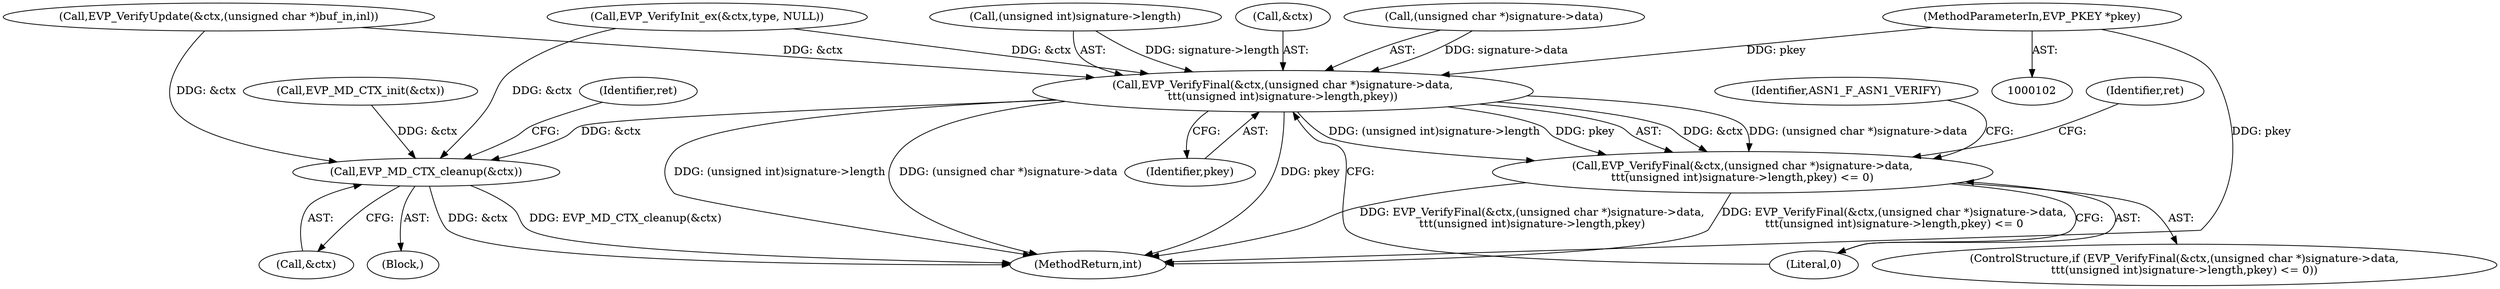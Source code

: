 digraph "0_openssl_684400ce192dac51df3d3e92b61830a6ef90be3e_0@pointer" {
"1000107" [label="(MethodParameterIn,EVP_PKEY *pkey)"];
"1000226" [label="(Call,EVP_VerifyFinal(&ctx,(unsigned char *)signature->data,\n\t\t\t(unsigned int)signature->length,pkey))"];
"1000225" [label="(Call,EVP_VerifyFinal(&ctx,(unsigned char *)signature->data,\n\t\t\t(unsigned int)signature->length,pkey) <= 0)"];
"1000253" [label="(Call,EVP_MD_CTX_cleanup(&ctx))"];
"1000225" [label="(Call,EVP_VerifyFinal(&ctx,(unsigned char *)signature->data,\n\t\t\t(unsigned int)signature->length,pkey) <= 0)"];
"1000227" [label="(Call,&ctx)"];
"1000240" [label="(Literal,0)"];
"1000193" [label="(Call,EVP_VerifyInit_ex(&ctx,type, NULL))"];
"1000198" [label="(Call,EVP_VerifyUpdate(&ctx,(unsigned char *)buf_in,inl))"];
"1000108" [label="(Block,)"];
"1000123" [label="(Call,EVP_MD_CTX_init(&ctx))"];
"1000257" [label="(Identifier,ret)"];
"1000239" [label="(Identifier,pkey)"];
"1000229" [label="(Call,(unsigned char *)signature->data)"];
"1000224" [label="(ControlStructure,if (EVP_VerifyFinal(&ctx,(unsigned char *)signature->data,\n\t\t\t(unsigned int)signature->length,pkey) <= 0))"];
"1000250" [label="(Identifier,ret)"];
"1000243" [label="(Identifier,ASN1_F_ASN1_VERIFY)"];
"1000258" [label="(MethodReturn,int)"];
"1000253" [label="(Call,EVP_MD_CTX_cleanup(&ctx))"];
"1000234" [label="(Call,(unsigned int)signature->length)"];
"1000254" [label="(Call,&ctx)"];
"1000226" [label="(Call,EVP_VerifyFinal(&ctx,(unsigned char *)signature->data,\n\t\t\t(unsigned int)signature->length,pkey))"];
"1000107" [label="(MethodParameterIn,EVP_PKEY *pkey)"];
"1000107" -> "1000102"  [label="AST: "];
"1000107" -> "1000258"  [label="DDG: pkey"];
"1000107" -> "1000226"  [label="DDG: pkey"];
"1000226" -> "1000225"  [label="AST: "];
"1000226" -> "1000239"  [label="CFG: "];
"1000227" -> "1000226"  [label="AST: "];
"1000229" -> "1000226"  [label="AST: "];
"1000234" -> "1000226"  [label="AST: "];
"1000239" -> "1000226"  [label="AST: "];
"1000240" -> "1000226"  [label="CFG: "];
"1000226" -> "1000258"  [label="DDG: pkey"];
"1000226" -> "1000258"  [label="DDG: (unsigned char *)signature->data"];
"1000226" -> "1000258"  [label="DDG: (unsigned int)signature->length"];
"1000226" -> "1000225"  [label="DDG: &ctx"];
"1000226" -> "1000225"  [label="DDG: (unsigned char *)signature->data"];
"1000226" -> "1000225"  [label="DDG: (unsigned int)signature->length"];
"1000226" -> "1000225"  [label="DDG: pkey"];
"1000193" -> "1000226"  [label="DDG: &ctx"];
"1000198" -> "1000226"  [label="DDG: &ctx"];
"1000229" -> "1000226"  [label="DDG: signature->data"];
"1000234" -> "1000226"  [label="DDG: signature->length"];
"1000226" -> "1000253"  [label="DDG: &ctx"];
"1000225" -> "1000224"  [label="AST: "];
"1000225" -> "1000240"  [label="CFG: "];
"1000240" -> "1000225"  [label="AST: "];
"1000243" -> "1000225"  [label="CFG: "];
"1000250" -> "1000225"  [label="CFG: "];
"1000225" -> "1000258"  [label="DDG: EVP_VerifyFinal(&ctx,(unsigned char *)signature->data,\n\t\t\t(unsigned int)signature->length,pkey) <= 0"];
"1000225" -> "1000258"  [label="DDG: EVP_VerifyFinal(&ctx,(unsigned char *)signature->data,\n\t\t\t(unsigned int)signature->length,pkey)"];
"1000253" -> "1000108"  [label="AST: "];
"1000253" -> "1000254"  [label="CFG: "];
"1000254" -> "1000253"  [label="AST: "];
"1000257" -> "1000253"  [label="CFG: "];
"1000253" -> "1000258"  [label="DDG: EVP_MD_CTX_cleanup(&ctx)"];
"1000253" -> "1000258"  [label="DDG: &ctx"];
"1000198" -> "1000253"  [label="DDG: &ctx"];
"1000123" -> "1000253"  [label="DDG: &ctx"];
"1000193" -> "1000253"  [label="DDG: &ctx"];
}
